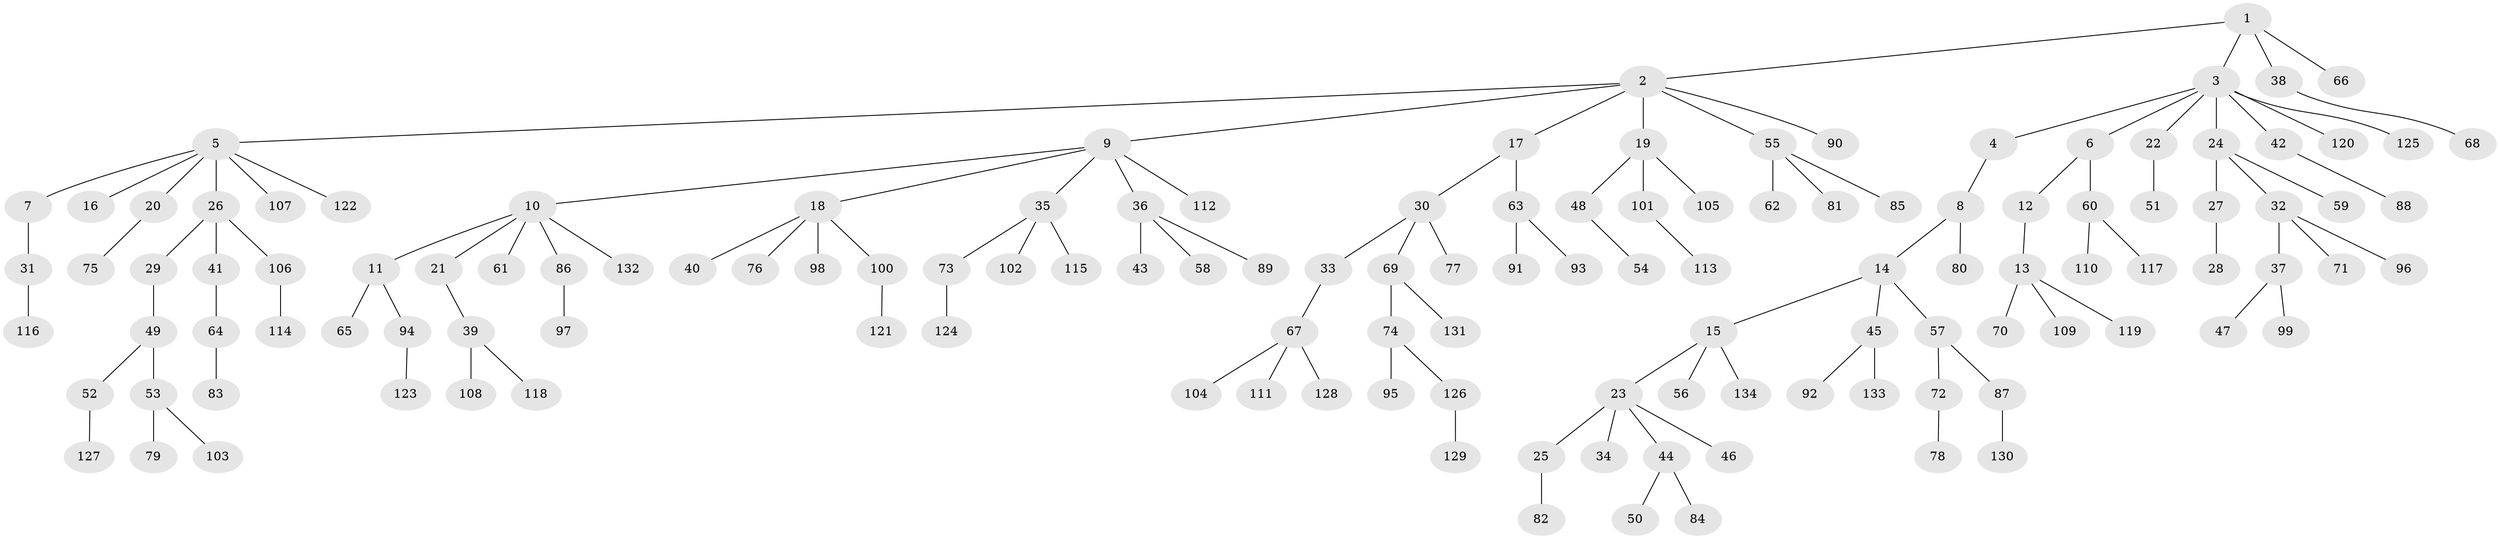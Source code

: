 // coarse degree distribution, {2: 0.1935483870967742, 1: 0.6881720430107527, 4: 0.03225806451612903, 5: 0.021505376344086023, 3: 0.043010752688172046, 33: 0.010752688172043012, 17: 0.010752688172043012}
// Generated by graph-tools (version 1.1) at 2025/56/03/04/25 21:56:21]
// undirected, 134 vertices, 133 edges
graph export_dot {
graph [start="1"]
  node [color=gray90,style=filled];
  1;
  2;
  3;
  4;
  5;
  6;
  7;
  8;
  9;
  10;
  11;
  12;
  13;
  14;
  15;
  16;
  17;
  18;
  19;
  20;
  21;
  22;
  23;
  24;
  25;
  26;
  27;
  28;
  29;
  30;
  31;
  32;
  33;
  34;
  35;
  36;
  37;
  38;
  39;
  40;
  41;
  42;
  43;
  44;
  45;
  46;
  47;
  48;
  49;
  50;
  51;
  52;
  53;
  54;
  55;
  56;
  57;
  58;
  59;
  60;
  61;
  62;
  63;
  64;
  65;
  66;
  67;
  68;
  69;
  70;
  71;
  72;
  73;
  74;
  75;
  76;
  77;
  78;
  79;
  80;
  81;
  82;
  83;
  84;
  85;
  86;
  87;
  88;
  89;
  90;
  91;
  92;
  93;
  94;
  95;
  96;
  97;
  98;
  99;
  100;
  101;
  102;
  103;
  104;
  105;
  106;
  107;
  108;
  109;
  110;
  111;
  112;
  113;
  114;
  115;
  116;
  117;
  118;
  119;
  120;
  121;
  122;
  123;
  124;
  125;
  126;
  127;
  128;
  129;
  130;
  131;
  132;
  133;
  134;
  1 -- 2;
  1 -- 3;
  1 -- 38;
  1 -- 66;
  2 -- 5;
  2 -- 9;
  2 -- 17;
  2 -- 19;
  2 -- 55;
  2 -- 90;
  3 -- 4;
  3 -- 6;
  3 -- 22;
  3 -- 24;
  3 -- 42;
  3 -- 120;
  3 -- 125;
  4 -- 8;
  5 -- 7;
  5 -- 16;
  5 -- 20;
  5 -- 26;
  5 -- 107;
  5 -- 122;
  6 -- 12;
  6 -- 60;
  7 -- 31;
  8 -- 14;
  8 -- 80;
  9 -- 10;
  9 -- 18;
  9 -- 35;
  9 -- 36;
  9 -- 112;
  10 -- 11;
  10 -- 21;
  10 -- 61;
  10 -- 86;
  10 -- 132;
  11 -- 65;
  11 -- 94;
  12 -- 13;
  13 -- 70;
  13 -- 109;
  13 -- 119;
  14 -- 15;
  14 -- 45;
  14 -- 57;
  15 -- 23;
  15 -- 56;
  15 -- 134;
  17 -- 30;
  17 -- 63;
  18 -- 40;
  18 -- 76;
  18 -- 98;
  18 -- 100;
  19 -- 48;
  19 -- 101;
  19 -- 105;
  20 -- 75;
  21 -- 39;
  22 -- 51;
  23 -- 25;
  23 -- 34;
  23 -- 44;
  23 -- 46;
  24 -- 27;
  24 -- 32;
  24 -- 59;
  25 -- 82;
  26 -- 29;
  26 -- 41;
  26 -- 106;
  27 -- 28;
  29 -- 49;
  30 -- 33;
  30 -- 69;
  30 -- 77;
  31 -- 116;
  32 -- 37;
  32 -- 71;
  32 -- 96;
  33 -- 67;
  35 -- 73;
  35 -- 102;
  35 -- 115;
  36 -- 43;
  36 -- 58;
  36 -- 89;
  37 -- 47;
  37 -- 99;
  38 -- 68;
  39 -- 108;
  39 -- 118;
  41 -- 64;
  42 -- 88;
  44 -- 50;
  44 -- 84;
  45 -- 92;
  45 -- 133;
  48 -- 54;
  49 -- 52;
  49 -- 53;
  52 -- 127;
  53 -- 79;
  53 -- 103;
  55 -- 62;
  55 -- 81;
  55 -- 85;
  57 -- 72;
  57 -- 87;
  60 -- 110;
  60 -- 117;
  63 -- 91;
  63 -- 93;
  64 -- 83;
  67 -- 104;
  67 -- 111;
  67 -- 128;
  69 -- 74;
  69 -- 131;
  72 -- 78;
  73 -- 124;
  74 -- 95;
  74 -- 126;
  86 -- 97;
  87 -- 130;
  94 -- 123;
  100 -- 121;
  101 -- 113;
  106 -- 114;
  126 -- 129;
}

